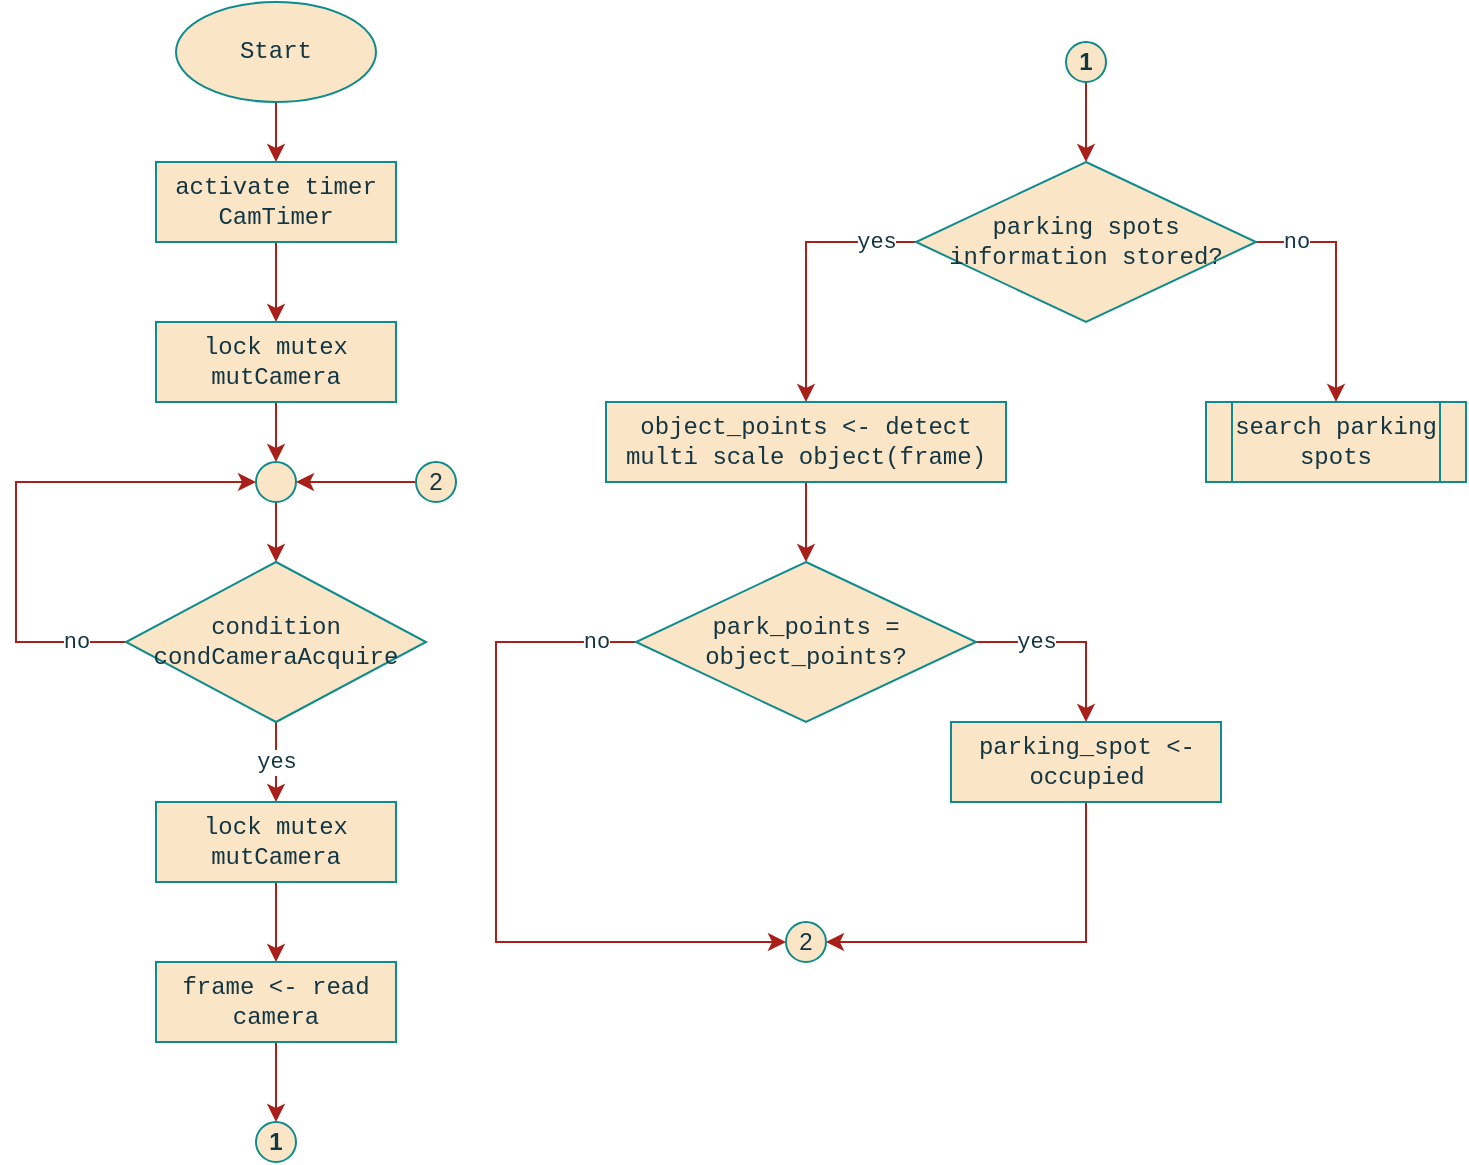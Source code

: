 <mxfile version="15.9.4" type="github" pages="2">
  <diagram id="v8qI4HhwjPFjlMWwufgW" name="tCamera">
    <mxGraphModel dx="1422" dy="793" grid="1" gridSize="10" guides="1" tooltips="1" connect="1" arrows="1" fold="1" page="1" pageScale="1" pageWidth="827" pageHeight="1169" background="none" math="0" shadow="0">
      <root>
        <mxCell id="0" />
        <mxCell id="1" parent="0" />
        <mxCell id="KyUtLl3s_1Qc4pkxwlyl-2" style="edgeStyle=orthogonalEdgeStyle;rounded=0;sketch=0;orthogonalLoop=1;jettySize=auto;html=1;entryX=0.5;entryY=0;entryDx=0;entryDy=0;fontFamily=Courier New;fontColor=#143642;strokeColor=#A8201A;fillColor=#FAE5C7;" edge="1" parent="1" source="l6NHMGRRc7nrXVu-Jkn_-1" target="l6NHMGRRc7nrXVu-Jkn_-3">
          <mxGeometry relative="1" as="geometry" />
        </mxCell>
        <mxCell id="l6NHMGRRc7nrXVu-Jkn_-1" value="&lt;div&gt;Start&lt;/div&gt;" style="ellipse;whiteSpace=wrap;html=1;fontFamily=Courier New;fillColor=#FAE5C7;strokeColor=#0F8B8D;fontColor=#143642;" vertex="1" parent="1">
          <mxGeometry x="160" y="40" width="100" height="50" as="geometry" />
        </mxCell>
        <mxCell id="l6NHMGRRc7nrXVu-Jkn_-10" style="edgeStyle=orthogonalEdgeStyle;curved=0;rounded=1;sketch=0;orthogonalLoop=1;jettySize=auto;html=1;exitX=0.5;exitY=1;exitDx=0;exitDy=0;entryX=0.5;entryY=0;entryDx=0;entryDy=0;fontFamily=Courier New;fontColor=#143642;strokeColor=#A8201A;fillColor=#FAE5C7;" edge="1" parent="1" source="l6NHMGRRc7nrXVu-Jkn_-3" target="l6NHMGRRc7nrXVu-Jkn_-4">
          <mxGeometry relative="1" as="geometry" />
        </mxCell>
        <mxCell id="l6NHMGRRc7nrXVu-Jkn_-3" value="&lt;div&gt;activate timer&lt;/div&gt;&lt;div&gt;CamTimer&lt;br&gt;&lt;/div&gt;" style="rounded=0;whiteSpace=wrap;html=1;sketch=0;fontColor=#143642;strokeColor=#0F8B8D;fillColor=#FAE5C7;fontFamily=Courier New;" vertex="1" parent="1">
          <mxGeometry x="150" y="120" width="120" height="40" as="geometry" />
        </mxCell>
        <mxCell id="l6NHMGRRc7nrXVu-Jkn_-11" style="edgeStyle=orthogonalEdgeStyle;curved=0;rounded=1;sketch=0;orthogonalLoop=1;jettySize=auto;html=1;exitX=0.5;exitY=1;exitDx=0;exitDy=0;entryX=0.5;entryY=0;entryDx=0;entryDy=0;fontFamily=Courier New;fontColor=#143642;strokeColor=#A8201A;fillColor=#FAE5C7;" edge="1" parent="1" source="l6NHMGRRc7nrXVu-Jkn_-4" target="l6NHMGRRc7nrXVu-Jkn_-5">
          <mxGeometry relative="1" as="geometry" />
        </mxCell>
        <mxCell id="l6NHMGRRc7nrXVu-Jkn_-4" value="&lt;div&gt;lock mutex&lt;/div&gt;&lt;div&gt;mutCamera&lt;br&gt;&lt;/div&gt;" style="rounded=0;whiteSpace=wrap;html=1;sketch=0;fontColor=#143642;strokeColor=#0F8B8D;fillColor=#FAE5C7;fontFamily=Courier New;" vertex="1" parent="1">
          <mxGeometry x="150" y="200" width="120" height="40" as="geometry" />
        </mxCell>
        <mxCell id="l6NHMGRRc7nrXVu-Jkn_-12" value="" style="edgeStyle=orthogonalEdgeStyle;curved=0;rounded=1;sketch=0;orthogonalLoop=1;jettySize=auto;html=1;fontFamily=Courier New;fontColor=#143642;strokeColor=#A8201A;fillColor=#FAE5C7;" edge="1" parent="1" source="l6NHMGRRc7nrXVu-Jkn_-5" target="l6NHMGRRc7nrXVu-Jkn_-6">
          <mxGeometry relative="1" as="geometry" />
        </mxCell>
        <mxCell id="l6NHMGRRc7nrXVu-Jkn_-5" value="" style="ellipse;whiteSpace=wrap;html=1;aspect=fixed;rounded=0;sketch=0;fontColor=#143642;strokeColor=#0F8B8D;fillColor=#FAE5C7;" vertex="1" parent="1">
          <mxGeometry x="200" y="270" width="20" height="20" as="geometry" />
        </mxCell>
        <mxCell id="l6NHMGRRc7nrXVu-Jkn_-13" value="yes" style="edgeStyle=orthogonalEdgeStyle;curved=0;rounded=1;sketch=0;orthogonalLoop=1;jettySize=auto;html=1;fontFamily=Courier New;fontColor=#143642;strokeColor=#A8201A;fillColor=#FAE5C7;" edge="1" parent="1" source="l6NHMGRRc7nrXVu-Jkn_-6" target="l6NHMGRRc7nrXVu-Jkn_-7">
          <mxGeometry relative="1" as="geometry" />
        </mxCell>
        <mxCell id="l6NHMGRRc7nrXVu-Jkn_-15" value="no" style="edgeStyle=orthogonalEdgeStyle;rounded=0;sketch=0;orthogonalLoop=1;jettySize=auto;html=1;entryX=0;entryY=0.5;entryDx=0;entryDy=0;fontFamily=Courier New;fontColor=#143642;strokeColor=#A8201A;fillColor=#FAE5C7;" edge="1" parent="1" source="l6NHMGRRc7nrXVu-Jkn_-6" target="l6NHMGRRc7nrXVu-Jkn_-5">
          <mxGeometry x="-0.804" relative="1" as="geometry">
            <Array as="points">
              <mxPoint x="80" y="360" />
              <mxPoint x="80" y="280" />
            </Array>
            <mxPoint as="offset" />
          </mxGeometry>
        </mxCell>
        <mxCell id="l6NHMGRRc7nrXVu-Jkn_-6" value="condition condCameraAcquire" style="rhombus;whiteSpace=wrap;html=1;rounded=0;sketch=0;fontColor=#143642;strokeColor=#0F8B8D;fillColor=#FAE5C7;fontFamily=Courier New;" vertex="1" parent="1">
          <mxGeometry x="135" y="320" width="150" height="80" as="geometry" />
        </mxCell>
        <mxCell id="l6NHMGRRc7nrXVu-Jkn_-14" value="" style="edgeStyle=orthogonalEdgeStyle;curved=0;rounded=1;sketch=0;orthogonalLoop=1;jettySize=auto;html=1;fontFamily=Courier New;fontColor=#143642;strokeColor=#A8201A;fillColor=#FAE5C7;" edge="1" parent="1" source="l6NHMGRRc7nrXVu-Jkn_-7" target="l6NHMGRRc7nrXVu-Jkn_-8">
          <mxGeometry relative="1" as="geometry" />
        </mxCell>
        <mxCell id="l6NHMGRRc7nrXVu-Jkn_-7" value="&lt;div&gt;lock mutex&lt;/div&gt;&lt;div&gt;mutCamera&lt;br&gt;&lt;/div&gt;" style="rounded=0;whiteSpace=wrap;html=1;sketch=0;fontColor=#143642;strokeColor=#0F8B8D;fillColor=#FAE5C7;fontFamily=Courier New;" vertex="1" parent="1">
          <mxGeometry x="150" y="440" width="120" height="40" as="geometry" />
        </mxCell>
        <mxCell id="l6NHMGRRc7nrXVu-Jkn_-17" style="edgeStyle=orthogonalEdgeStyle;rounded=0;sketch=0;orthogonalLoop=1;jettySize=auto;html=1;entryX=0.5;entryY=0;entryDx=0;entryDy=0;fontFamily=Courier New;fontColor=#143642;strokeColor=#A8201A;fillColor=#FAE5C7;" edge="1" parent="1" source="l6NHMGRRc7nrXVu-Jkn_-8" target="l6NHMGRRc7nrXVu-Jkn_-16">
          <mxGeometry relative="1" as="geometry" />
        </mxCell>
        <mxCell id="l6NHMGRRc7nrXVu-Jkn_-8" value="frame &amp;lt;- read camera" style="rounded=0;whiteSpace=wrap;html=1;sketch=0;fontColor=#143642;strokeColor=#0F8B8D;fillColor=#FAE5C7;fontFamily=Courier New;" vertex="1" parent="1">
          <mxGeometry x="150" y="520" width="120" height="40" as="geometry" />
        </mxCell>
        <mxCell id="l6NHMGRRc7nrXVu-Jkn_-16" value="&lt;b&gt;1&lt;/b&gt;" style="ellipse;whiteSpace=wrap;html=1;aspect=fixed;rounded=0;sketch=0;fontColor=#143642;strokeColor=#0F8B8D;fillColor=#FAE5C7;" vertex="1" parent="1">
          <mxGeometry x="200" y="600" width="20" height="20" as="geometry" />
        </mxCell>
        <mxCell id="e0RwySAAgytXwszXOPwB-2" value="" style="edgeStyle=orthogonalEdgeStyle;rounded=0;sketch=0;orthogonalLoop=1;jettySize=auto;html=1;fontFamily=Courier New;fontColor=#143642;strokeColor=#A8201A;fillColor=#FAE5C7;" edge="1" parent="1" source="l6NHMGRRc7nrXVu-Jkn_-18" target="KyUtLl3s_1Qc4pkxwlyl-3">
          <mxGeometry relative="1" as="geometry" />
        </mxCell>
        <mxCell id="l6NHMGRRc7nrXVu-Jkn_-18" value="&lt;b&gt;1&lt;/b&gt;" style="ellipse;whiteSpace=wrap;html=1;aspect=fixed;rounded=0;sketch=0;fontColor=#143642;strokeColor=#0F8B8D;fillColor=#FAE5C7;" vertex="1" parent="1">
          <mxGeometry x="605" y="60" width="20" height="20" as="geometry" />
        </mxCell>
        <mxCell id="KyUtLl3s_1Qc4pkxwlyl-1" value="&lt;div&gt;search parking spots&lt;br&gt;&lt;/div&gt;" style="shape=process;whiteSpace=wrap;html=1;backgroundOutline=1;rounded=0;sketch=0;fontFamily=Courier New;fontColor=#143642;strokeColor=#0F8B8D;fillColor=#FAE5C7;" vertex="1" parent="1">
          <mxGeometry x="675" y="240" width="130" height="40" as="geometry" />
        </mxCell>
        <mxCell id="KyUtLl3s_1Qc4pkxwlyl-4" value="no" style="edgeStyle=orthogonalEdgeStyle;rounded=0;sketch=0;orthogonalLoop=1;jettySize=auto;html=1;entryX=0.5;entryY=0;entryDx=0;entryDy=0;fontFamily=Courier New;fontColor=#143642;strokeColor=#A8201A;fillColor=#FAE5C7;" edge="1" parent="1" source="KyUtLl3s_1Qc4pkxwlyl-3" target="KyUtLl3s_1Qc4pkxwlyl-1">
          <mxGeometry x="-0.667" relative="1" as="geometry">
            <Array as="points">
              <mxPoint x="740" y="160" />
            </Array>
            <mxPoint as="offset" />
          </mxGeometry>
        </mxCell>
        <mxCell id="e0RwySAAgytXwszXOPwB-3" value="yes" style="edgeStyle=orthogonalEdgeStyle;rounded=0;sketch=0;orthogonalLoop=1;jettySize=auto;html=1;fontFamily=Courier New;fontColor=#143642;strokeColor=#A8201A;fillColor=#FAE5C7;" edge="1" parent="1" source="KyUtLl3s_1Qc4pkxwlyl-3" target="03EtQQUBXReFwwvcrGcB-2">
          <mxGeometry x="-0.704" relative="1" as="geometry">
            <Array as="points">
              <mxPoint x="475" y="160" />
            </Array>
            <mxPoint as="offset" />
          </mxGeometry>
        </mxCell>
        <mxCell id="KyUtLl3s_1Qc4pkxwlyl-3" value="parking spots information stored?" style="rhombus;whiteSpace=wrap;html=1;rounded=0;sketch=0;fontColor=#143642;strokeColor=#0F8B8D;fillColor=#FAE5C7;fontFamily=Courier New;verticalAlign=middle;labelPosition=center;verticalLabelPosition=middle;align=center;" vertex="1" parent="1">
          <mxGeometry x="530" y="120" width="170" height="80" as="geometry" />
        </mxCell>
        <mxCell id="e0RwySAAgytXwszXOPwB-4" value="" style="edgeStyle=orthogonalEdgeStyle;rounded=0;sketch=0;orthogonalLoop=1;jettySize=auto;html=1;fontFamily=Courier New;fontColor=#143642;strokeColor=#A8201A;fillColor=#FAE5C7;" edge="1" parent="1" source="03EtQQUBXReFwwvcrGcB-2" target="e0RwySAAgytXwszXOPwB-1">
          <mxGeometry relative="1" as="geometry" />
        </mxCell>
        <mxCell id="03EtQQUBXReFwwvcrGcB-2" value="object_points &amp;lt;- detect multi scale object(frame)" style="rounded=0;whiteSpace=wrap;html=1;sketch=0;fontColor=#143642;strokeColor=#0F8B8D;fillColor=#FAE5C7;fontFamily=Courier New;" vertex="1" parent="1">
          <mxGeometry x="375" y="240" width="200" height="40" as="geometry" />
        </mxCell>
        <mxCell id="-vbJTXd0xeI-oMVjiKhT-1" value="yes" style="edgeStyle=orthogonalEdgeStyle;rounded=0;sketch=0;orthogonalLoop=1;jettySize=auto;html=1;entryX=0.5;entryY=0;entryDx=0;entryDy=0;fontFamily=Courier New;fontColor=#143642;strokeColor=#A8201A;fillColor=#FAE5C7;" edge="1" parent="1" source="e0RwySAAgytXwszXOPwB-1" target="e0RwySAAgytXwszXOPwB-5">
          <mxGeometry x="-0.368" relative="1" as="geometry">
            <Array as="points">
              <mxPoint x="615" y="360" />
            </Array>
            <mxPoint as="offset" />
          </mxGeometry>
        </mxCell>
        <mxCell id="-vbJTXd0xeI-oMVjiKhT-3" value="no" style="edgeStyle=orthogonalEdgeStyle;rounded=0;sketch=0;orthogonalLoop=1;jettySize=auto;html=1;exitX=0;exitY=0.5;exitDx=0;exitDy=0;entryX=0;entryY=0.5;entryDx=0;entryDy=0;fontFamily=Courier New;fontColor=#143642;strokeColor=#A8201A;fillColor=#FAE5C7;" edge="1" parent="1" source="e0RwySAAgytXwszXOPwB-1" target="e0RwySAAgytXwszXOPwB-7">
          <mxGeometry x="-0.89" relative="1" as="geometry">
            <Array as="points">
              <mxPoint x="320" y="360" />
              <mxPoint x="320" y="510" />
            </Array>
            <mxPoint as="offset" />
          </mxGeometry>
        </mxCell>
        <mxCell id="e0RwySAAgytXwszXOPwB-1" value="park_points = object_points?" style="rhombus;whiteSpace=wrap;html=1;rounded=0;sketch=0;fontColor=#143642;strokeColor=#0F8B8D;fillColor=#FAE5C7;fontFamily=Courier New;verticalAlign=middle;labelPosition=center;verticalLabelPosition=middle;align=center;" vertex="1" parent="1">
          <mxGeometry x="390" y="320" width="170" height="80" as="geometry" />
        </mxCell>
        <mxCell id="-vbJTXd0xeI-oMVjiKhT-2" style="edgeStyle=orthogonalEdgeStyle;rounded=0;sketch=0;orthogonalLoop=1;jettySize=auto;html=1;exitX=0.5;exitY=1;exitDx=0;exitDy=0;entryX=1;entryY=0.5;entryDx=0;entryDy=0;fontFamily=Courier New;fontColor=#143642;strokeColor=#A8201A;fillColor=#FAE5C7;" edge="1" parent="1" source="e0RwySAAgytXwszXOPwB-5" target="e0RwySAAgytXwszXOPwB-7">
          <mxGeometry relative="1" as="geometry">
            <Array as="points">
              <mxPoint x="615" y="510" />
            </Array>
          </mxGeometry>
        </mxCell>
        <mxCell id="e0RwySAAgytXwszXOPwB-5" value="parking_spot &amp;lt;- occupied" style="rounded=0;whiteSpace=wrap;html=1;sketch=0;fontColor=#143642;strokeColor=#0F8B8D;fillColor=#FAE5C7;fontFamily=Courier New;" vertex="1" parent="1">
          <mxGeometry x="547.5" y="400" width="135" height="40" as="geometry" />
        </mxCell>
        <mxCell id="e0RwySAAgytXwszXOPwB-7" value="2" style="ellipse;whiteSpace=wrap;html=1;aspect=fixed;rounded=0;sketch=0;fontColor=#143642;strokeColor=#0F8B8D;fillColor=#FAE5C7;" vertex="1" parent="1">
          <mxGeometry x="465" y="500" width="20" height="20" as="geometry" />
        </mxCell>
        <mxCell id="-vbJTXd0xeI-oMVjiKhT-7" value="" style="edgeStyle=orthogonalEdgeStyle;rounded=0;sketch=0;orthogonalLoop=1;jettySize=auto;html=1;fontFamily=Courier New;fontColor=#143642;strokeColor=#A8201A;fillColor=#FAE5C7;" edge="1" parent="1" source="-vbJTXd0xeI-oMVjiKhT-5" target="l6NHMGRRc7nrXVu-Jkn_-5">
          <mxGeometry relative="1" as="geometry" />
        </mxCell>
        <mxCell id="-vbJTXd0xeI-oMVjiKhT-5" value="2" style="ellipse;whiteSpace=wrap;html=1;aspect=fixed;rounded=0;sketch=0;fontColor=#143642;strokeColor=#0F8B8D;fillColor=#FAE5C7;" vertex="1" parent="1">
          <mxGeometry x="280" y="270" width="20" height="20" as="geometry" />
        </mxCell>
      </root>
    </mxGraphModel>
  </diagram>
  <diagram name="Copy of tCamera" id="3J5cEA7wHEVuGu_4V9Yv">
    <mxGraphModel dx="1422" dy="793" grid="1" gridSize="10" guides="1" tooltips="1" connect="1" arrows="1" fold="1" page="1" pageScale="1" pageWidth="827" pageHeight="1169" background="none" math="0" shadow="0">
      <root>
        <mxCell id="FwmZ1wWZXGTCBGaVfnWC-0" />
        <mxCell id="FwmZ1wWZXGTCBGaVfnWC-1" parent="FwmZ1wWZXGTCBGaVfnWC-0" />
        <mxCell id="RYqeFpZ6RtjykUbqgXeM-1" style="edgeStyle=orthogonalEdgeStyle;rounded=0;sketch=0;orthogonalLoop=1;jettySize=auto;html=1;exitX=0.5;exitY=1;exitDx=0;exitDy=0;entryX=0.5;entryY=0;entryDx=0;entryDy=0;fontFamily=Courier New;fontColor=#143642;strokeColor=#A8201A;fillColor=#FAE5C7;" edge="1" parent="FwmZ1wWZXGTCBGaVfnWC-1" source="FwmZ1wWZXGTCBGaVfnWC-19" target="FwmZ1wWZXGTCBGaVfnWC-20">
          <mxGeometry relative="1" as="geometry" />
        </mxCell>
        <mxCell id="FwmZ1wWZXGTCBGaVfnWC-19" value="proc_image &amp;lt;- grey scale filter (frame) " style="rounded=0;whiteSpace=wrap;html=1;sketch=0;fontColor=#143642;strokeColor=#0F8B8D;fillColor=#FAE5C7;fontFamily=Courier New;" vertex="1" parent="FwmZ1wWZXGTCBGaVfnWC-1">
          <mxGeometry x="279.68" y="120" width="160" height="40" as="geometry" />
        </mxCell>
        <mxCell id="RYqeFpZ6RtjykUbqgXeM-2" style="edgeStyle=orthogonalEdgeStyle;rounded=0;sketch=0;orthogonalLoop=1;jettySize=auto;html=1;exitX=0.5;exitY=1;exitDx=0;exitDy=0;entryX=0.5;entryY=0;entryDx=0;entryDy=0;fontFamily=Courier New;fontColor=#143642;strokeColor=#A8201A;fillColor=#FAE5C7;" edge="1" parent="FwmZ1wWZXGTCBGaVfnWC-1" source="FwmZ1wWZXGTCBGaVfnWC-20" target="FwmZ1wWZXGTCBGaVfnWC-21">
          <mxGeometry relative="1" as="geometry" />
        </mxCell>
        <mxCell id="FwmZ1wWZXGTCBGaVfnWC-20" value="proc_image &amp;lt;- canny edge filter (proc_image) " style="rounded=0;whiteSpace=wrap;html=1;sketch=0;fontColor=#143642;strokeColor=#0F8B8D;fillColor=#FAE5C7;fontFamily=Courier New;" vertex="1" parent="FwmZ1wWZXGTCBGaVfnWC-1">
          <mxGeometry x="272.18" y="200" width="175" height="40" as="geometry" />
        </mxCell>
        <mxCell id="RYqeFpZ6RtjykUbqgXeM-3" style="edgeStyle=orthogonalEdgeStyle;rounded=0;sketch=0;orthogonalLoop=1;jettySize=auto;html=1;exitX=0.5;exitY=1;exitDx=0;exitDy=0;entryX=0.5;entryY=0;entryDx=0;entryDy=0;fontFamily=Courier New;fontColor=#143642;strokeColor=#A8201A;fillColor=#FAE5C7;" edge="1" parent="FwmZ1wWZXGTCBGaVfnWC-1" source="FwmZ1wWZXGTCBGaVfnWC-21" target="FwmZ1wWZXGTCBGaVfnWC-22">
          <mxGeometry relative="1" as="geometry" />
        </mxCell>
        <mxCell id="FwmZ1wWZXGTCBGaVfnWC-21" value="line_vect &amp;lt;- hough line transfor " style="rounded=0;whiteSpace=wrap;html=1;sketch=0;fontColor=#143642;strokeColor=#0F8B8D;fillColor=#FAE5C7;fontFamily=Courier New;" vertex="1" parent="FwmZ1wWZXGTCBGaVfnWC-1">
          <mxGeometry x="290.31" y="280" width="138.75" height="40" as="geometry" />
        </mxCell>
        <mxCell id="RYqeFpZ6RtjykUbqgXeM-4" style="edgeStyle=orthogonalEdgeStyle;rounded=0;sketch=0;orthogonalLoop=1;jettySize=auto;html=1;entryX=0.5;entryY=0;entryDx=0;entryDy=0;fontFamily=Courier New;fontColor=#143642;strokeColor=#A8201A;fillColor=#FAE5C7;" edge="1" parent="FwmZ1wWZXGTCBGaVfnWC-1" source="FwmZ1wWZXGTCBGaVfnWC-22" target="FwmZ1wWZXGTCBGaVfnWC-23">
          <mxGeometry relative="1" as="geometry" />
        </mxCell>
        <mxCell id="FwmZ1wWZXGTCBGaVfnWC-22" value="points &amp;lt;- horizontal and vertical lines interseption" style="rounded=0;whiteSpace=wrap;html=1;sketch=0;fontColor=#143642;strokeColor=#0F8B8D;fillColor=#FAE5C7;fontFamily=Courier New;" vertex="1" parent="FwmZ1wWZXGTCBGaVfnWC-1">
          <mxGeometry x="260" y="360" width="199.38" height="40" as="geometry" />
        </mxCell>
        <mxCell id="VDUm_ZgX_KxJoRCqECng-0" style="edgeStyle=orthogonalEdgeStyle;rounded=0;sketch=0;orthogonalLoop=1;jettySize=auto;html=1;exitX=0.5;exitY=1;exitDx=0;exitDy=0;fontFamily=Courier New;fontColor=#143642;strokeColor=#A8201A;fillColor=#FAE5C7;" edge="1" parent="FwmZ1wWZXGTCBGaVfnWC-1" source="FwmZ1wWZXGTCBGaVfnWC-23" target="RYqeFpZ6RtjykUbqgXeM-5">
          <mxGeometry relative="1" as="geometry" />
        </mxCell>
        <mxCell id="FwmZ1wWZXGTCBGaVfnWC-23" value="store parking spots coordinates" style="rounded=0;whiteSpace=wrap;html=1;sketch=0;fontColor=#143642;strokeColor=#0F8B8D;fillColor=#FAE5C7;fontFamily=Courier New;" vertex="1" parent="FwmZ1wWZXGTCBGaVfnWC-1">
          <mxGeometry x="284.83" y="440" width="149.69" height="40" as="geometry" />
        </mxCell>
        <mxCell id="RYqeFpZ6RtjykUbqgXeM-0" style="edgeStyle=orthogonalEdgeStyle;rounded=0;sketch=0;orthogonalLoop=1;jettySize=auto;html=1;entryX=0.5;entryY=0;entryDx=0;entryDy=0;fontFamily=Courier New;fontColor=#143642;strokeColor=#A8201A;fillColor=#FAE5C7;" edge="1" parent="FwmZ1wWZXGTCBGaVfnWC-1" source="Fn-G0PzBXLO2K91ujMZM-1" target="FwmZ1wWZXGTCBGaVfnWC-19">
          <mxGeometry relative="1" as="geometry" />
        </mxCell>
        <mxCell id="Fn-G0PzBXLO2K91ujMZM-1" value="&lt;div&gt;start: &lt;br&gt;&lt;/div&gt;&lt;div&gt;&lt;div&gt;search parking spots&lt;br&gt;&lt;/div&gt;&lt;/div&gt;" style="ellipse;whiteSpace=wrap;html=1;rounded=0;sketch=0;fontFamily=Courier New;fontColor=#143642;strokeColor=#0F8B8D;fillColor=#FAE5C7;" vertex="1" parent="FwmZ1wWZXGTCBGaVfnWC-1">
          <mxGeometry x="307.58" y="30" width="104.22" height="50" as="geometry" />
        </mxCell>
        <mxCell id="RYqeFpZ6RtjykUbqgXeM-5" value="end" style="ellipse;whiteSpace=wrap;html=1;rounded=0;sketch=0;fontFamily=Courier New;fontColor=#143642;strokeColor=#0F8B8D;fillColor=#FAE5C7;" vertex="1" parent="FwmZ1wWZXGTCBGaVfnWC-1">
          <mxGeometry x="318.46" y="520" width="82.43" height="40" as="geometry" />
        </mxCell>
      </root>
    </mxGraphModel>
  </diagram>
</mxfile>
